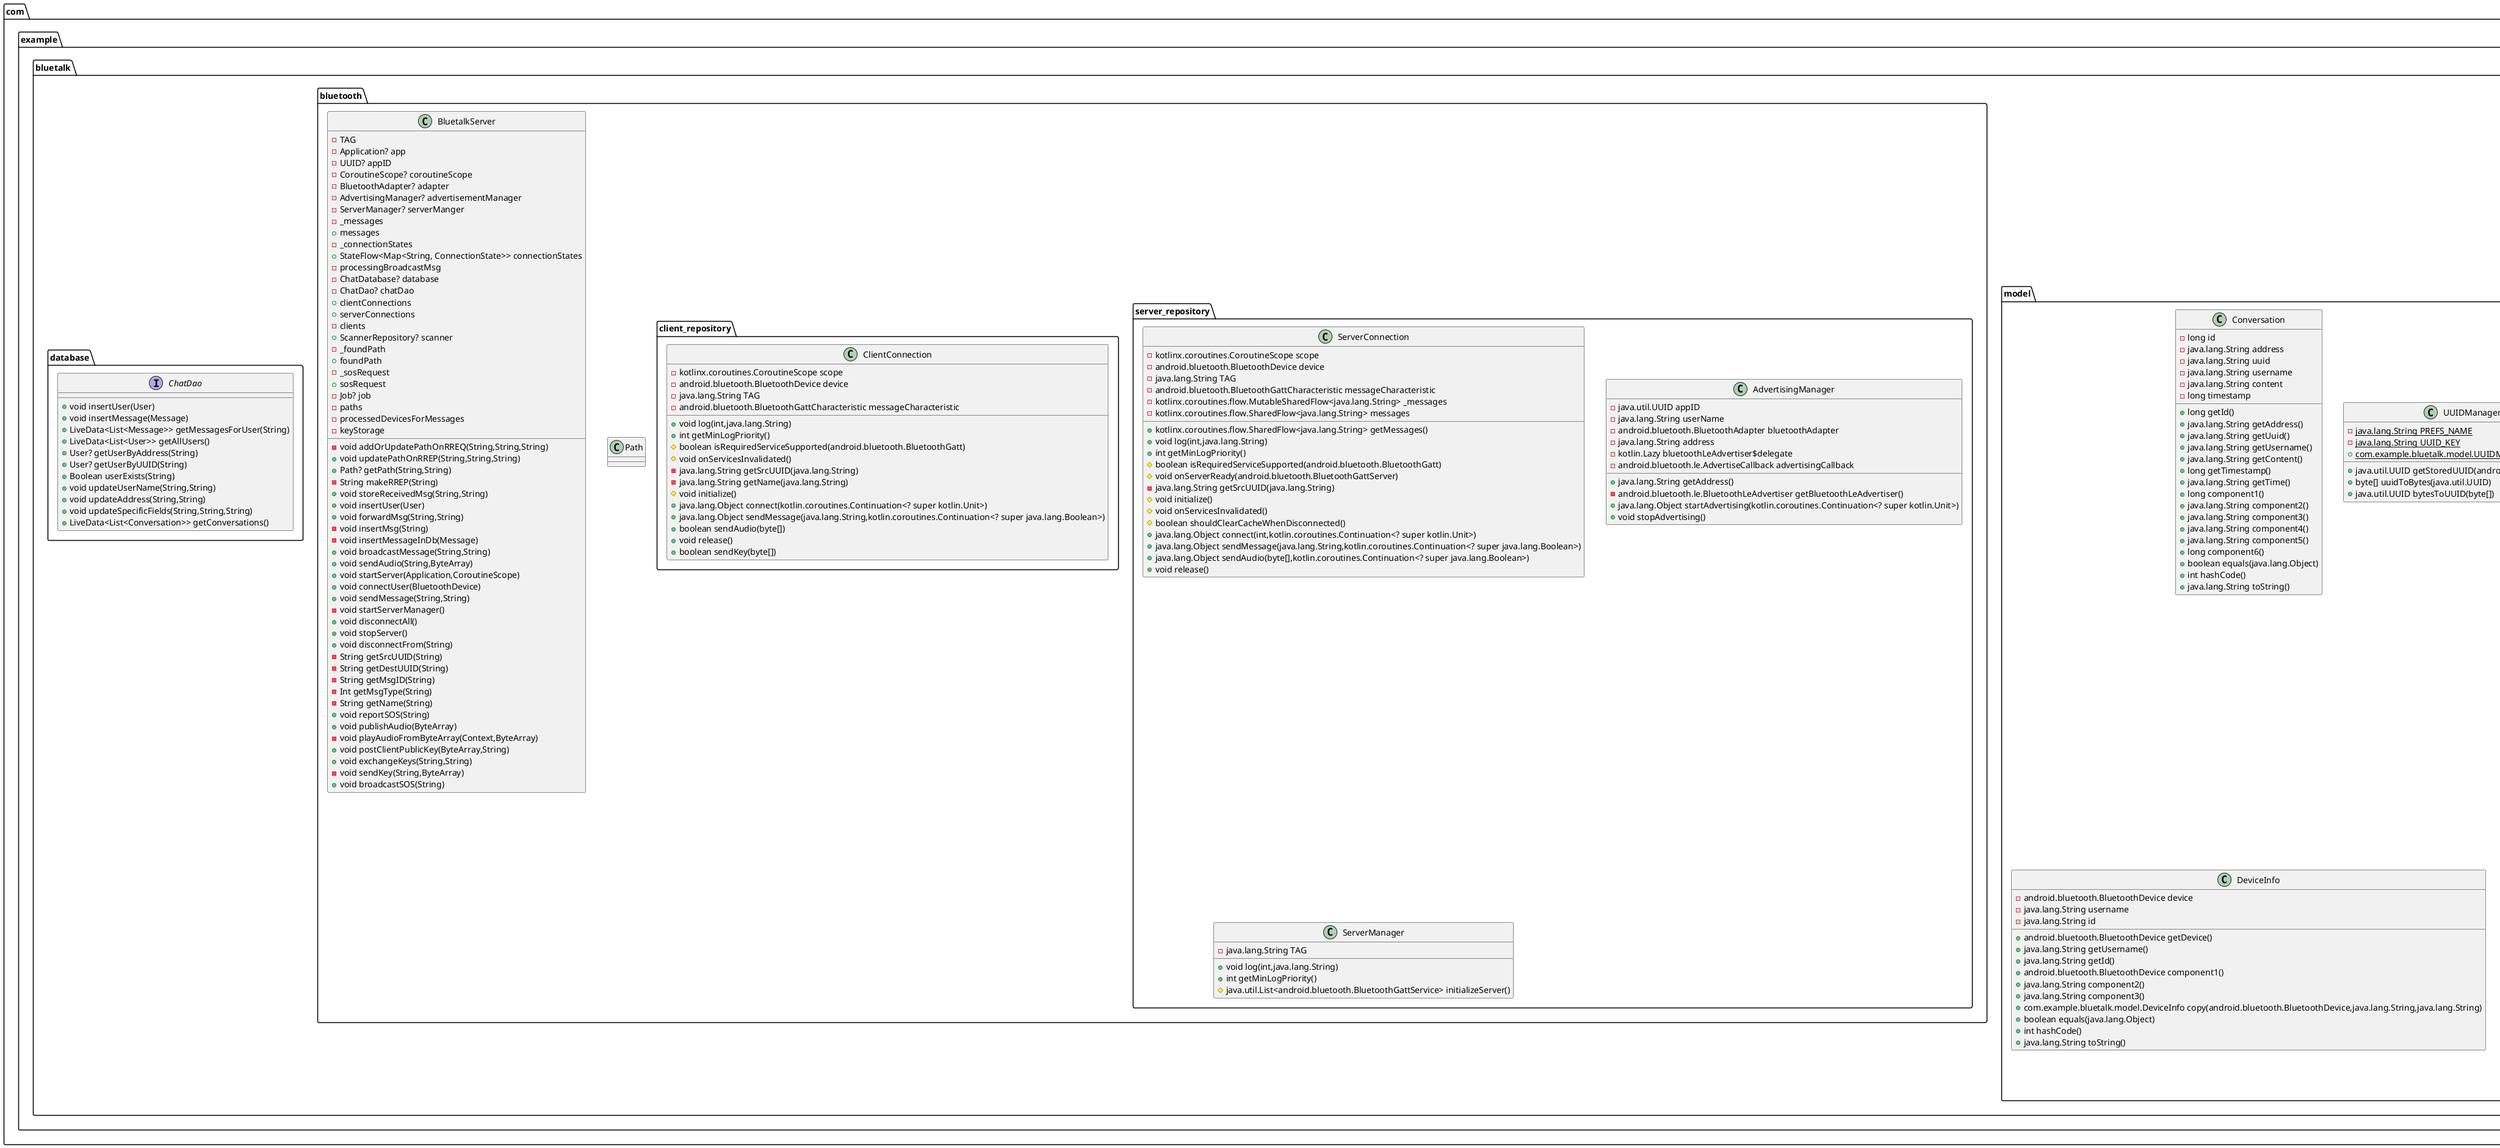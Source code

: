 @startuml

class com.example.bluetalk.ui.MainActivity {
- int RUNTIME_PERMISSION_REQUEST_CODE
- androidx.navigation.ui.AppBarConfiguration appBarConfiguration
- com.example.bluetalk.databinding.ActivityMainBinding binding
- com.example.bluetalk.database.ChatDatabase database
- com.example.bluetalk.database.ChatDao chatDao
- com.example.bluetalk.viewModel.SharedViewModel model
- java.util.UUID appUUID
- android.bluetooth.BluetoothAdapter adapter
- java.util.List<com.example.bluetalk.model.ProxyPacket> processedRReq
# void onStart()
# void onCreate(android.os.Bundle)
+ boolean hasRequiredRuntimePermissions()
- void checkAndRequestPermissions()
+ void onRequestPermissionsResult(int,java.lang.String[],int[])
# void onStop()
- void showSOSAlert(java.lang.String)
}



class com.example.bluetalk.ui.ChatFragment {
-  isConnected
- ChatFragmentArgs args
- ChatLayoutBinding? _binding
- ChatLayoutBinding binding
- ChatDatabase? database
- ChatDao? chatDao
- Boolean enableEncryption
- MessageListAdapter messageListAdapter
- UUID appUUID
-  inputMethodManager
-  proxyObserver
+ void onCreate(Bundle?)
+ void onCreateView(void,LayoutInflater,ViewGroup?,void,Bundle?)
+ void null()
+ void onViewCreated(View,Bundle?)
- Flow<ConnectionState?> getConnectionStateForDevice(String)
- void loadMessagesFromDatabase(String)
+ void onStart()
- void chatOneToOne(String)
- void chatOneToProxy(String)
- void showDisconnected(BluetoothDevice)
- void hideKeyboard()
- void showProxyDialog()
- void showEncryptionDialog()
}


class com.example.bluetalk.viewModel.ScanDeviceViewModelKt {
- {static} java.lang.String TAG
- {static} long SCAN_PERIOD
}

class com.example.bluetalk.model.Conversation {
- long id
- java.lang.String address
- java.lang.String uuid
- java.lang.String username
- java.lang.String content
- long timestamp
+ long getId()
+ java.lang.String getAddress()
+ java.lang.String getUuid()
+ java.lang.String getUsername()
+ java.lang.String getContent()
+ long getTimestamp()
+ java.lang.String getTime()
+ long component1()
+ java.lang.String component2()
+ java.lang.String component3()
+ java.lang.String component4()
+ java.lang.String component5()
+ long component6()
+ boolean equals(java.lang.Object)
+ int hashCode()
+ java.lang.String toString()
}



class com.example.bluetalk.ui.UsersScanFragment {
-  wasConnected
- FragmentUsersBinding? _binding
-  binding
- ScanDeviceViewModel viewModel
- ChatDatabase? database
- ChatDao? chatDao
- ProgressBar? progressBar
- DeviceInfo? requestedUser
- UUID appUUID
- T exhaustive
-  viewStateObserver
-  userScanAdapter
+ void onDeviceClick(DeviceInfo)
+ void onCreateView(void,LayoutInflater,ViewGroup?,void,Bundle?)
+ void null()
+ void onViewCreated(View,Bundle?)
- void proceed()
- void showLoading()
- void showResults(Map<String, DeviceInfo>)
- void showError(String)
- void showAdvertisingError()
+ void onStop()
+ void onDestroy()
}



class com.example.bluetalk.ui.ConversationListFragment {
- com.example.bluetalk.model.DeviceInfo requestedUser
- com.example.bluetalk.databinding.FragmentConversationListBinding _binding
- com.example.bluetalk.adapter.ChatListAdapter chatListAdapter
- com.example.bluetalk.database.ChatDatabase database
- com.example.bluetalk.database.ChatDao chatDao
- com.example.bluetalk.databinding.FragmentConversationListBinding getBinding()
+ void onCreate(android.os.Bundle)
+ android.view.View onCreateView(android.view.LayoutInflater,android.view.ViewGroup,android.os.Bundle)
+ void onViewCreated(android.view.View,android.os.Bundle)
- void proceed()
- void fetchConversations()
+ void onConversationClick(com.example.bluetalk.model.Conversation)
}


class com.example.bluetalk.ui.SettingsFragment {
+ void onCreatePreferences(android.os.Bundle,java.lang.String)
+ void onResume()
+ void onPause()
+ void onSharedPreferenceChanged(android.content.SharedPreferences,java.lang.String)
- void updateUsernameSummary()
+ void onDestroy()
}

class com.example.bluetalk.bluetooth.server_repository.ServerConnection {
- kotlinx.coroutines.CoroutineScope scope
- android.bluetooth.BluetoothDevice device
- java.lang.String TAG
- android.bluetooth.BluetoothGattCharacteristic messageCharacteristic
- kotlinx.coroutines.flow.MutableSharedFlow<java.lang.String> _messages
- kotlinx.coroutines.flow.SharedFlow<java.lang.String> messages
+ kotlinx.coroutines.flow.SharedFlow<java.lang.String> getMessages()
+ void log(int,java.lang.String)
+ int getMinLogPriority()
# boolean isRequiredServiceSupported(android.bluetooth.BluetoothGatt)
# void onServerReady(android.bluetooth.BluetoothGattServer)
- java.lang.String getSrcUUID(java.lang.String)
# void initialize()
# void onServicesInvalidated()
# boolean shouldClearCacheWhenDisconnected()
+ java.lang.Object connect(int,kotlin.coroutines.Continuation<? super kotlin.Unit>)
+ java.lang.Object sendMessage(java.lang.String,kotlin.coroutines.Continuation<? super java.lang.Boolean>)
+ java.lang.Object sendAudio(byte[],kotlin.coroutines.Continuation<? super java.lang.Boolean>)
+ void release()
}




class com.example.bluetalk.viewModel.ScanDeviceViewModel {
-  _viewState
+  viewState
-  scanResults
-  _foundDevice
+  foundDevice
- BluetoothAdapter adapter
- BluetoothLeScanner? scanner
- DeviceScanCallback? scanCallback
- List<ScanFilter> scanFilters
- ScanSettings scanSettings
- ChatDatabase database
- ChatDao chatDao
+ void onCleared()
+ void startScan()
+ void stopScanning()
- List<ScanFilter> buildScanFilters()
- ScanSettings buildScanSettings()
- UUID? getUserID(List<ParcelUuid>)
}


class com.example.bluetalk.bluetooth.server_repository.AdvertisingManager {
- java.util.UUID appID
- java.lang.String userName
- android.bluetooth.BluetoothAdapter bluetoothAdapter
- java.lang.String address
- kotlin.Lazy bluetoothLeAdvertiser$delegate
- android.bluetooth.le.AdvertiseCallback advertisingCallback
+ java.lang.String getAddress()
- android.bluetooth.le.BluetoothLeAdvertiser getBluetoothLeAdvertiser()
+ java.lang.Object startAdvertising(kotlin.coroutines.Continuation<? super kotlin.Unit>)
+ void stopAdvertising()
}


class com.example.bluetalk.model.UUIDManager {
- {static} java.lang.String PREFS_NAME
- {static} java.lang.String UUID_KEY
+ {static} com.example.bluetalk.model.UUIDManager INSTANCE
+ java.util.UUID getStoredUUID(android.content.Context)
+ byte[] uuidToBytes(java.util.UUID)
+ java.util.UUID bytesToUUID(byte[])
}





class com.example.bluetalk.model.MessageResponse {
- java.lang.String message
- byte[] audioBytes
- byte[] key
- java.lang.String sosMsg
+ java.lang.String getMessage()
+ void setMessage(java.lang.String)
+ byte[] getAudioBytes()
+ void setAudioBytes(byte[])
+ byte[] getKey()
+ void setKey(byte[])
+ java.lang.String getSosMsg()
+ void setSosMsg(java.lang.String)
+ void onDataReceived(android.bluetooth.BluetoothDevice,no.nordicsemi.android.ble.data.Data)
}




class ECDHCryptoManager {
- PublicKey publicKey
- PrivateKey privateKey
- ByteArray sharedSecret
- void generateECDHKeyPair()
+ ByteArray getPublicKey()
+ void deriveSharedSecret(ByteArray)
}




class com.example.bluetalk.ui.UsersScanFragment {
- boolean wasConnected
- com.example.bluetalk.databinding.FragmentUsersBinding _binding
- kotlin.Lazy viewModel$delegate
- com.example.bluetalk.database.ChatDatabase database
- com.example.bluetalk.database.ChatDao chatDao
+ void onViewCreated(android.view.View,android.os.Bundle)
- void proceed()
- void showLoading()
- void showResults(java.util.Map<java.lang.String,com.example.bluetalk.model.DeviceInfo>)
- void showError(java.lang.String)
- void showAdvertisingError()
+ void onStop()
+ void onDestroy()
}


class com.example.bluetalk.ui.WalkieTalkie {
- java.lang.String device
- com.example.bluetalk.databinding.FragmentWalkieTalkieBinding _binding
- android.widget.ImageButton pushToTalkButton
- android.media.MediaRecorder audioRecorder
- java.io.File audioFile
- com.example.bluetalk.databinding.FragmentWalkieTalkieBinding getBinding()
+ android.view.View onCreateView(android.view.LayoutInflater,android.view.ViewGroup,android.os.Bundle)
- void startRecording()
- void stopRecording()
}



class com.example.bluetalk.bluetooth.client_repository.ClientConnection {
- kotlinx.coroutines.CoroutineScope scope
- android.bluetooth.BluetoothDevice device
- java.lang.String TAG
- android.bluetooth.BluetoothGattCharacteristic messageCharacteristic
+ void log(int,java.lang.String)
+ int getMinLogPriority()
# boolean isRequiredServiceSupported(android.bluetooth.BluetoothGatt)
# void onServicesInvalidated()
- java.lang.String getSrcUUID(java.lang.String)
- java.lang.String getName(java.lang.String)
# void initialize()
+ java.lang.Object connect(kotlin.coroutines.Continuation<? super kotlin.Unit>)
+ java.lang.Object sendMessage(java.lang.String,kotlin.coroutines.Continuation<? super java.lang.Boolean>)
+ boolean sendAudio(byte[])
+ void release()
+ boolean sendKey(byte[])
}




class com.example.bluetalk.model.DeviceInfo {
- android.bluetooth.BluetoothDevice device
- java.lang.String username
- java.lang.String id
+ android.bluetooth.BluetoothDevice getDevice()
+ java.lang.String getUsername()
+ java.lang.String getId()
+ android.bluetooth.BluetoothDevice component1()
+ java.lang.String component2()
+ java.lang.String component3()
+ com.example.bluetalk.model.DeviceInfo copy(android.bluetooth.BluetoothDevice,java.lang.String,java.lang.String)
+ boolean equals(java.lang.Object)
+ int hashCode()
+ java.lang.String toString()
}


class com.example.bluetalk.bluetooth.Path {
}
class com.example.bluetalk.bluetooth.BluetalkServer {
-  TAG
- Application? app
- UUID? appID
- CoroutineScope? coroutineScope
- BluetoothAdapter? adapter
- AdvertisingManager? advertisementManager
- ServerManager? serverManger
-  _messages
+  messages
-  _connectionStates
+ StateFlow<Map<String, ConnectionState>> connectionStates
-  processingBroadcastMsg
- ChatDatabase? database
- ChatDao? chatDao
+  clientConnections
+  serverConnections
-  clients
+ ScannerRepository? scanner
-  _foundPath
+  foundPath
-  _sosRequest
+  sosRequest
- Job? job
-  paths
-  processedDevicesForMessages
-  keyStorage
- void addOrUpdatePathOnRREQ(String,String,String)
+ void updatePathOnRREP(String,String,String)
+ Path? getPath(String,String)
- String makeRREP(String)
+ void storeReceivedMsg(String,String)
+ void insertUser(User)
+ void forwardMsg(String,String)
- void insertMsg(String)
- void insertMessageInDb(Message)
+ void broadcastMessage(String,String)
+ void sendAudio(String,ByteArray)
+ void startServer(Application,CoroutineScope)
+ void connectUser(BluetoothDevice)
+ void sendMessage(String,String)
- void startServerManager()
+ void disconnectAll()
+ void stopServer()
+ void disconnectFrom(String)
- String getSrcUUID(String)
- String getDestUUID(String)
- String getMsgID(String)
- Int getMsgType(String)
- String getName(String)
+ void reportSOS(String)
+ void publishAudio(ByteArray)
- void playAudioFromByteArray(Context,ByteArray)
+ void postClientPublicKey(ByteArray,String)
+ void exchangeKeys(String,String)
- void sendKey(String,ByteArray)
+ void broadcastSOS(String)
}


interface com.example.bluetalk.database.ChatDao {
+ void insertUser(User)
+ void insertMessage(Message)
+ LiveData<List<Message>> getMessagesForUser(String)
+ LiveData<List<User>> getAllUsers()
+ User? getUserByAddress(String)
+ User? getUserByUUID(String)
+ Boolean userExists(String)
+ void updateUserName(String,String)
+ void updateAddress(String,String)
+ void updateSpecificFields(String,String,String)
+ LiveData<List<Conversation>> getConversations()
}



class com.example.bluetalk.bluetooth.server_repository.ServerManager {
- java.lang.String TAG
+ void log(int,java.lang.String)
+ int getMinLogPriority()
# java.util.List<android.bluetooth.BluetoothGattService> initializeServer()
}




class com.example.bluetalk.model.User {
- java.lang.String uuid
- java.lang.String username
- java.lang.String address
+ java.lang.String getUuid()
+ java.lang.String getUsername()
+ void setUsername(java.lang.String)
+ java.lang.String getAddress()
+ void setAddress(java.lang.String)
+ java.lang.String component1()
+ java.lang.String component2()
+ java.lang.String component3()
+ com.example.bluetalk.model.User copy(java.lang.String,java.lang.String,java.lang.String)
+ boolean equals(java.lang.Object)
+ int hashCode()
+ java.lang.String toString()
}


class com.example.bluetalk.viewModel.ScanDeviceViewModel {
- androidx.lifecycle.MutableLiveData<com.example.bluetalk.state.DeviceScanViewState> _viewState
- androidx.lifecycle.LiveData<com.example.bluetalk.state.DeviceScanViewState> viewState
- java.util.Map<java.lang.String,com.example.bluetalk.model.DeviceInfo> scanResults
- androidx.lifecycle.MutableLiveData<com.example.bluetalk.model.DeviceInfo> _foundDevice
- androidx.lifecycle.LiveData<com.example.bluetalk.model.DeviceInfo> foundDevice
- android.bluetooth.BluetoothAdapter adapter
- android.bluetooth.le.BluetoothLeScanner scanner
- com.example.bluetalk.viewModel.ScanDeviceViewModel.DeviceScanCallback scanCallback
- java.util.List<android.bluetooth.le.ScanFilter> scanFilters
- android.bluetooth.le.ScanSettings scanSettings
- com.example.bluetalk.database.ChatDatabase database
- com.example.bluetalk.database.ChatDao chatDao
+ androidx.lifecycle.LiveData<com.example.bluetalk.state.DeviceScanViewState> getViewState()
+ androidx.lifecycle.LiveData<com.example.bluetalk.model.DeviceInfo> getFoundDevice()
# void onCleared()
+ void startScan()
+ void stopScanning()
- java.util.List<android.bluetooth.le.ScanFilter> buildScanFilters()
- android.bluetooth.le.ScanSettings buildScanSettings()
- java.util.UUID getUserID(java.util.List<android.os.ParcelUuid>)
}



class ECDHCryptoManager {
- java.security.PublicKey publicKey
- java.security.PrivateKey privateKey
- byte[] sharedSecret
- void generateECDHKeyPair()
+ byte[] getPublicKey()
+ void deriveSharedSecret(byte[])
}


class com.example.bluetalk.ui.MainActivity {
-  RUNTIME_PERMISSION_REQUEST_CODE
- AppBarConfiguration appBarConfiguration
- ActivityMainBinding binding
- ChatDatabase? database
- ChatDao? chatDao
- SharedViewModel model
- UUID appUUID
- BluetoothAdapter adapter
-  processedRReq
-  sosObserver
+ void onStart()
+ void onCreate(Bundle?)
+ Boolean hasRequiredRuntimePermissions()
- void checkAndRequestPermissions()
+ void onRequestPermissionsResult(Int,Array<out String>,IntArray)
+ void onStop()
- void showSOSAlert(String)
}


class com.example.bluetalk.model.Message {
- java.lang.String id
- java.lang.String clientUuid
- java.lang.String content
- long timestamp
- com.example.bluetalk.model.MessageType messageType
+ java.lang.String getId()
+ java.lang.String getClientUuid()
+ java.lang.String getContent()
+ long getTimestamp()
+ com.example.bluetalk.model.MessageType getMessageType()
+ java.lang.String getTime()
+ java.lang.String component1()
+ java.lang.String component2()
+ java.lang.String component3()
+ long component4()
+ com.example.bluetalk.model.MessageType component5()
+ com.example.bluetalk.model.Message copy(java.lang.String,java.lang.String,java.lang.String,long,com.example.bluetalk.model.MessageType)
+ boolean equals(java.lang.Object)
+ int hashCode()
+ java.lang.String toString()
}



@enduml